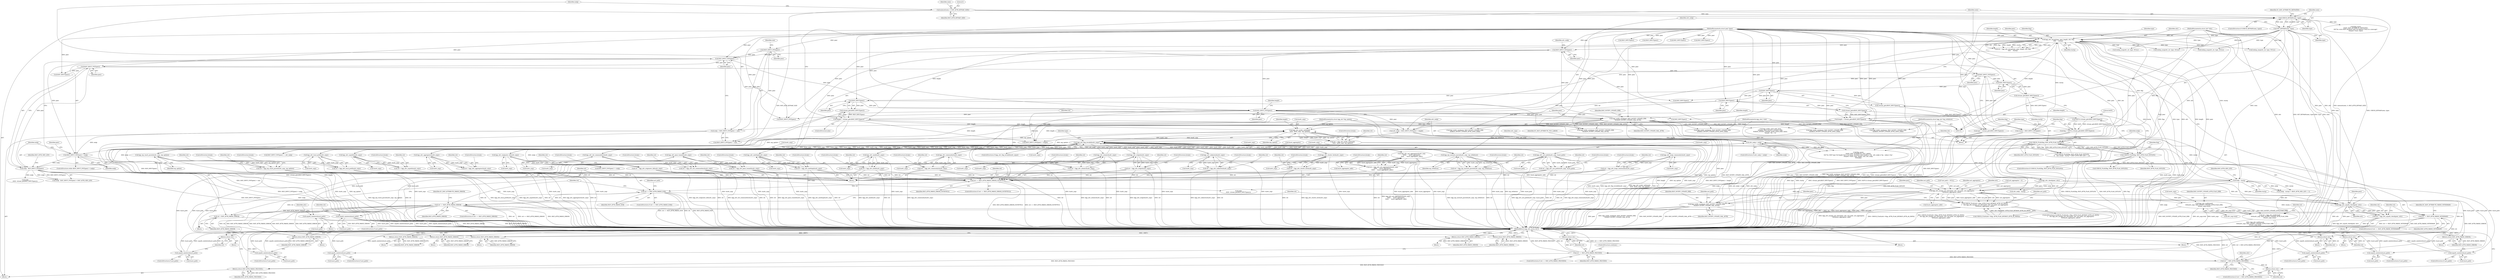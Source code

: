 digraph "0_frr_943d595a018e69b550db08cccba1d0778a86705a@pointer" {
"1000546" [label="(Call,bgp_attr_prefix_sid(length,\n\t\t\t\t\t\t  &attr_args, mp_update))"];
"1000258" [label="(Call,length = stream_getw(BGP_INPUT(peer)))"];
"1000260" [label="(Call,stream_getw(BGP_INPUT(peer)))"];
"1000261" [label="(Call,BGP_INPUT(peer))"];
"1000220" [label="(Call,BGP_INPUT(peer))"];
"1000215" [label="(Call,BGP_INPUT(peer))"];
"1000208" [label="(Call,BGP_INPUT_PNT(peer))"];
"1000183" [label="(Call,BGP_INPUT_PNT(peer))"];
"1000175" [label="(Call,BGP_INPUT_PNT(peer))"];
"1000293" [label="(Call,BGP_INPUT_PNT(peer))"];
"1000267" [label="(Call,BGP_INPUT(peer))"];
"1000134" [label="(MethodParameterIn,struct peer *peer)"];
"1000636" [label="(Call,BGP_INPUT_PNT(peer))"];
"1000571" [label="(Call,bgp_notify_send(peer, BGP_NOTIFY_UPDATE_ERR,\n\t\t\t\t\tBGP_NOTIFY_UPDATE_MAL_ATTR))"];
"1000535" [label="(Call,bgp_attr_encap(type, peer, length, attr, flag,\n\t\t\t\t\t     startp))"];
"1000287" [label="(Call,SET_BITMAP(seen, type))"];
"1000270" [label="(Call,CHECK_BITMAP(seen, type))"];
"1000163" [label="(Call,memset(seen, 0, BGP_ATTR_BITMAP_SIZE))"];
"1000217" [label="(Call,type = stream_getc(BGP_INPUT(peer)))"];
"1000219" [label="(Call,stream_getc(BGP_INPUT(peer)))"];
"1000264" [label="(Call,length = stream_getc(BGP_INPUT(peer)))"];
"1000266" [label="(Call,stream_getc(BGP_INPUT(peer)))"];
"1000135" [label="(MethodParameterIn,struct attr *attr)"];
"1000255" [label="(Call,CHECK_FLAG(flag, BGP_ATTR_FLAG_EXTLEN))"];
"1000224" [label="(Call,CHECK_FLAG(flag, BGP_ATTR_FLAG_EXTLEN))"];
"1000210" [label="(Call,flag = 0xF0 & stream_getc(BGP_INPUT(peer)))"];
"1000212" [label="(Call,0xF0 & stream_getc(BGP_INPUT(peer)))"];
"1000214" [label="(Call,stream_getc(BGP_INPUT(peer)))"];
"1000206" [label="(Call,startp = BGP_INPUT_PNT(peer))"];
"1000228" [label="(Call,endp - startp)"];
"1000181" [label="(Call,endp - BGP_INPUT_PNT(peer))"];
"1000174" [label="(Call,BGP_INPUT_PNT(peer) < endp)"];
"1000167" [label="(Call,endp = BGP_INPUT_PNT(peer) + size)"];
"1000170" [label="(Call,BGP_INPUT_PNT(peer))"];
"1000136" [label="(MethodParameterIn,bgp_size_t size)"];
"1000297" [label="(Call,attr_endp > endp)"];
"1000290" [label="(Call,attr_endp = BGP_INPUT_PNT(peer) + length)"];
"1000388" [label="(Call,bgp_attr_flag_invalid(&attr_args))"];
"1000546" [label="(Call,bgp_attr_prefix_sid(length,\n\t\t\t\t\t\t  &attr_args, mp_update))"];
"1000511" [label="(Call,bgp_mp_reach_parse(&attr_args, mp_update))"];
"1000137" [label="(MethodParameterIn,struct bgp_nlri *mp_update)"];
"1000497" [label="(Call,bgp_attr_originator_id(&attr_args))"];
"1000527" [label="(Call,bgp_attr_ext_communities(&attr_args))"];
"1000437" [label="(Call,bgp_attr_nexthop(&attr_args))"];
"1000555" [label="(Call,bgp_attr_pmsi_tunnel(&attr_args))"];
"1000490" [label="(Call,bgp_attr_large_community(&attr_args))"];
"1000444" [label="(Call,bgp_attr_med(&attr_args))"];
"1000428" [label="(Call,bgp_attr_as4_path(&attr_args, &as4_path))"];
"1000458" [label="(Call,bgp_attr_atomic(&attr_args))"];
"1000562" [label="(Call,bgp_attr_unknown(&attr_args))"];
"1000519" [label="(Call,bgp_mp_unreach_parse(&attr_args, mp_withdraw))"];
"1000138" [label="(MethodParameterIn,struct bgp_nlri *mp_withdraw)"];
"1000451" [label="(Call,bgp_attr_local_pref(&attr_args))"];
"1000421" [label="(Call,bgp_attr_aspath(&attr_args))"];
"1000414" [label="(Call,bgp_attr_origin(&attr_args))"];
"1000504" [label="(Call,bgp_attr_cluster_list(&attr_args))"];
"1000472" [label="(Call,bgp_attr_as4_aggregator(&attr_args,\n\t\t\t\t\t\t      &as4_aggregator,\n\t\t\t\t\t\t      &as4_aggregator_addr))"];
"1000483" [label="(Call,bgp_attr_community(&attr_args))"];
"1000465" [label="(Call,bgp_attr_aggregator(&attr_args))"];
"1000394" [label="(Call,bgp_attr_malformed(\n\t\t\t\t&attr_args, BGP_NOTIFY_UPDATE_ATTR_FLAG_ERR,\n\t\t\t\tattr_args.total))"];
"1000392" [label="(Call,ret = bgp_attr_malformed(\n\t\t\t\t&attr_args, BGP_NOTIFY_UPDATE_ATTR_FLAG_ERR,\n\t\t\t\tattr_args.total))"];
"1000402" [label="(Call,ret == BGP_ATTR_PARSE_PROCEED)"];
"1000406" [label="(Return,return ret;)"];
"1000751" [label="(Call,ret != BGP_ATTR_PARSE_PROCEED)"];
"1000754" [label="(Return,return ret;)"];
"1000794" [label="(Return,return BGP_ATTR_PARSE_PROCEED;)"];
"1000412" [label="(Call,ret = bgp_attr_origin(&attr_args))"];
"1000567" [label="(Call,ret == BGP_ATTR_PARSE_ERROR_NOTIFYPLS)"];
"1000579" [label="(Call,ret == BGP_ATTR_PARSE_EOR)"];
"1000588" [label="(Return,return ret;)"];
"1000591" [label="(Call,ret == BGP_ATTR_PARSE_ERROR)"];
"1000204" [label="(Return,return BGP_ATTR_PARSE_ERROR;)"];
"1000252" [label="(Return,return BGP_ATTR_PARSE_ERROR;)"];
"1000285" [label="(Return,return BGP_ATTR_PARSE_ERROR;)"];
"1000384" [label="(Return,return BGP_ATTR_PARSE_ERROR;)"];
"1000575" [label="(Call,ret = BGP_ATTR_PARSE_ERROR)"];
"1000610" [label="(Return,return ret;)"];
"1000613" [label="(Call,ret == BGP_ATTR_PARSE_WITHDRAW)"];
"1000632" [label="(Return,return ret;)"];
"1000659" [label="(Return,return BGP_ATTR_PARSE_ERROR;)"];
"1000686" [label="(Return,return BGP_ATTR_PARSE_ERROR;)"];
"1000729" [label="(Return,return BGP_ATTR_PARSE_ERROR;)"];
"1000419" [label="(Call,ret = bgp_attr_aspath(&attr_args))"];
"1000426" [label="(Call,ret = bgp_attr_as4_path(&attr_args, &as4_path))"];
"1000585" [label="(Call,aspath_unintern(&as4_path))"];
"1000607" [label="(Call,aspath_unintern(&as4_path))"];
"1000629" [label="(Call,aspath_unintern(&as4_path))"];
"1000656" [label="(Call,aspath_unintern(&as4_path))"];
"1000683" [label="(Call,aspath_unintern(&as4_path))"];
"1000699" [label="(Call,aspath_unintern(&as4_path))"];
"1000726" [label="(Call,aspath_unintern(&as4_path))"];
"1000734" [label="(Call,aspath_unintern(&as4_path))"];
"1000435" [label="(Call,ret = bgp_attr_nexthop(&attr_args))"];
"1000442" [label="(Call,ret = bgp_attr_med(&attr_args))"];
"1000449" [label="(Call,ret = bgp_attr_local_pref(&attr_args))"];
"1000456" [label="(Call,ret = bgp_attr_atomic(&attr_args))"];
"1000463" [label="(Call,ret = bgp_attr_aggregator(&attr_args))"];
"1000470" [label="(Call,ret = bgp_attr_as4_aggregator(&attr_args,\n\t\t\t\t\t\t      &as4_aggregator,\n\t\t\t\t\t\t      &as4_aggregator_addr))"];
"1000712" [label="(Call,bgp_attr_munge_as4_attrs(peer, attr, as4_path, as4_aggregator,\n\t\t\t\t\t&as4_aggregator_addr))"];
"1000705" [label="(Call,CHECK_FLAG(attr->flag, ATTR_FLAG_BIT(BGP_ATTR_AS_PATH))\n\t    && bgp_attr_munge_as4_attrs(peer, attr, as4_path, as4_aggregator,\n\t\t\t\t\t&as4_aggregator_addr))"];
"1000720" [label="(Call,bgp_notify_send(peer, BGP_NOTIFY_UPDATE_ERR,\n\t\t\t\tBGP_NOTIFY_UPDATE_MAL_ATTR))"];
"1000747" [label="(Call,bgp_attr_aspath_check(peer, attr))"];
"1000745" [label="(Call,ret = bgp_attr_aspath_check(peer, attr))"];
"1000481" [label="(Call,ret = bgp_attr_community(&attr_args))"];
"1000488" [label="(Call,ret = bgp_attr_large_community(&attr_args))"];
"1000495" [label="(Call,ret = bgp_attr_originator_id(&attr_args))"];
"1000502" [label="(Call,ret = bgp_attr_cluster_list(&attr_args))"];
"1000509" [label="(Call,ret = bgp_mp_reach_parse(&attr_args, mp_update))"];
"1000544" [label="(Call,ret = bgp_attr_prefix_sid(length,\n\t\t\t\t\t\t  &attr_args, mp_update))"];
"1000517" [label="(Call,ret = bgp_mp_unreach_parse(&attr_args, mp_withdraw))"];
"1000525" [label="(Call,ret = bgp_attr_ext_communities(&attr_args))"];
"1000553" [label="(Call,ret = bgp_attr_pmsi_tunnel(&attr_args))"];
"1000560" [label="(Call,ret = bgp_attr_unknown(&attr_args))"];
"1000457" [label="(Identifier,ret)"];
"1000195" [label="(Call,endp\n\t\t\t\t\t\t- stream_pnt(BGP_INPUT(peer)))"];
"1000673" [label="(Call,lookup_msg(attr_str, type, NULL))"];
"1000217" [label="(Call,type = stream_getc(BGP_INPUT(peer)))"];
"1000429" [label="(Call,&attr_args)"];
"1000556" [label="(Call,&attr_args)"];
"1000794" [label="(Return,return BGP_ATTR_PARSE_PROCEED;)"];
"1000465" [label="(Call,bgp_attr_aggregator(&attr_args))"];
"1000294" [label="(Identifier,peer)"];
"1000714" [label="(Identifier,attr)"];
"1000395" [label="(Call,&attr_args)"];
"1000562" [label="(Call,bgp_attr_unknown(&attr_args))"];
"1000630" [label="(Call,&as4_path)"];
"1000497" [label="(Call,bgp_attr_originator_id(&attr_args))"];
"1000219" [label="(Call,stream_getc(BGP_INPUT(peer)))"];
"1000374" [label="(Call,bgp_notify_send_with_data(\n\t\t\t\tpeer, BGP_NOTIFY_UPDATE_ERR,\n\t\t\t\tBGP_NOTIFY_UPDATE_ATTR_LENG_ERR, ndata,\n\t\t\t\tndl + lfl + 1))"];
"1000204" [label="(Return,return BGP_ATTR_PARSE_ERROR;)"];
"1000290" [label="(Call,attr_endp = BGP_INPUT_PNT(peer) + length)"];
"1000525" [label="(Call,ret = bgp_attr_ext_communities(&attr_args))"];
"1000392" [label="(Call,ret = bgp_attr_malformed(\n\t\t\t\t&attr_args, BGP_NOTIFY_UPDATE_ATTR_FLAG_ERR,\n\t\t\t\tattr_args.total))"];
"1000291" [label="(Identifier,attr_endp)"];
"1000384" [label="(Return,return BGP_ATTR_PARSE_ERROR;)"];
"1000613" [label="(Call,ret == BGP_ATTR_PARSE_WITHDRAW)"];
"1000547" [label="(Identifier,length)"];
"1000458" [label="(Call,bgp_attr_atomic(&attr_args))"];
"1000464" [label="(Identifier,ret)"];
"1000447" [label="(ControlStructure,break;)"];
"1000579" [label="(Call,ret == BGP_ATTR_PARSE_EOR)"];
"1000581" [label="(Identifier,BGP_ATTR_PARSE_EOR)"];
"1000254" [label="(ControlStructure,if (CHECK_FLAG(flag, BGP_ATTR_FLAG_EXTLEN)))"];
"1000589" [label="(Identifier,ret)"];
"1000523" [label="(ControlStructure,break;)"];
"1000296" [label="(ControlStructure,if (attr_endp > endp))"];
"1000526" [label="(Identifier,ret)"];
"1000211" [label="(Identifier,flag)"];
"1000493" [label="(ControlStructure,break;)"];
"1000353" [label="(Call,attr_endp - startp)"];
"1000704" [label="(ControlStructure,if (CHECK_FLAG(attr->flag, ATTR_FLAG_BIT(BGP_ATTR_AS_PATH))\n\t    && bgp_attr_munge_as4_attrs(peer, attr, as4_path, as4_aggregator,\n\t\t\t\t\t&as4_aggregator_addr)))"];
"1000699" [label="(Call,aspath_unintern(&as4_path))"];
"1000560" [label="(Call,ret = bgp_attr_unknown(&attr_args))"];
"1000566" [label="(ControlStructure,if (ret == BGP_ATTR_PARSE_ERROR_NOTIFYPLS))"];
"1000629" [label="(Call,aspath_unintern(&as4_path))"];
"1000729" [label="(Return,return BGP_ATTR_PARSE_ERROR;)"];
"1000659" [label="(Return,return BGP_ATTR_PARSE_ERROR;)"];
"1000706" [label="(Call,CHECK_FLAG(attr->flag, ATTR_FLAG_BIT(BGP_ATTR_AS_PATH)))"];
"1000502" [label="(Call,ret = bgp_attr_cluster_list(&attr_args))"];
"1000168" [label="(Identifier,endp)"];
"1000268" [label="(Identifier,peer)"];
"1000414" [label="(Call,bgp_attr_origin(&attr_args))"];
"1000234" [label="(Block,)"];
"1000577" [label="(Identifier,BGP_ATTR_PARSE_ERROR)"];
"1000515" [label="(ControlStructure,break;)"];
"1000503" [label="(Identifier,ret)"];
"1000159" [label="(Call,as4_aggregator = 0)"];
"1000252" [label="(Return,return BGP_ATTR_PARSE_ERROR;)"];
"1000546" [label="(Call,bgp_attr_prefix_sid(length,\n\t\t\t\t\t\t  &attr_args, mp_update))"];
"1000712" [label="(Call,bgp_attr_munge_as4_attrs(peer, attr, as4_path, as4_aggregator,\n\t\t\t\t\t&as4_aggregator_addr))"];
"1000470" [label="(Call,ret = bgp_attr_as4_aggregator(&attr_args,\n\t\t\t\t\t\t      &as4_aggregator,\n\t\t\t\t\t\t      &as4_aggregator_addr))"];
"1000436" [label="(Identifier,ret)"];
"1000530" [label="(ControlStructure,break;)"];
"1000412" [label="(Call,ret = bgp_attr_origin(&attr_args))"];
"1000445" [label="(Call,&attr_args)"];
"1000490" [label="(Call,bgp_attr_large_community(&attr_args))"];
"1000713" [label="(Identifier,peer)"];
"1000260" [label="(Call,stream_getw(BGP_INPUT(peer)))"];
"1000228" [label="(Call,endp - startp)"];
"1000528" [label="(Call,&attr_args)"];
"1000216" [label="(Identifier,peer)"];
"1000394" [label="(Call,bgp_attr_malformed(\n\t\t\t\t&attr_args, BGP_NOTIFY_UPDATE_ATTR_FLAG_ERR,\n\t\t\t\tattr_args.total))"];
"1000686" [label="(Return,return BGP_ATTR_PARSE_ERROR;)"];
"1000409" [label="(Identifier,type)"];
"1000483" [label="(Call,bgp_attr_community(&attr_args))"];
"1000538" [label="(Identifier,length)"];
"1000270" [label="(Call,CHECK_BITMAP(seen, type))"];
"1000537" [label="(Identifier,peer)"];
"1000514" [label="(Identifier,mp_update)"];
"1000213" [label="(Literal,0xF0)"];
"1000594" [label="(Block,)"];
"1000608" [label="(Call,&as4_path)"];
"1000725" [label="(Identifier,as4_path)"];
"1000212" [label="(Call,0xF0 & stream_getc(BGP_INPUT(peer)))"];
"1000292" [label="(Call,BGP_INPUT_PNT(peer) + length)"];
"1000795" [label="(Identifier,BGP_ATTR_PARSE_PROCEED)"];
"1000184" [label="(Identifier,peer)"];
"1000223" [label="(Call,CHECK_FLAG(flag, BGP_ATTR_FLAG_EXTLEN)\n\t\t    && ((endp - startp) < (BGP_ATTR_MIN_LEN + 1)))"];
"1000511" [label="(Call,bgp_mp_reach_parse(&attr_args, mp_update))"];
"1000726" [label="(Call,aspath_unintern(&as4_path))"];
"1000611" [label="(Identifier,ret)"];
"1000796" [label="(MethodReturn,bgp_attr_parse_ret_t)"];
"1000452" [label="(Call,&attr_args)"];
"1000205" [label="(Identifier,BGP_ATTR_PARSE_ERROR)"];
"1000637" [label="(Identifier,peer)"];
"1000287" [label="(Call,SET_BITMAP(seen, type))"];
"1000592" [label="(Identifier,ret)"];
"1000730" [label="(Identifier,BGP_ATTR_PARSE_ERROR)"];
"1000744" [label="(Block,)"];
"1000185" [label="(Identifier,BGP_ATTR_MIN_LEN)"];
"1000605" [label="(ControlStructure,if (as4_path))"];
"1000218" [label="(Identifier,type)"];
"1000687" [label="(Identifier,BGP_ATTR_PARSE_ERROR)"];
"1000535" [label="(Call,bgp_attr_encap(type, peer, length, attr, flag,\n\t\t\t\t\t     startp))"];
"1000568" [label="(Identifier,ret)"];
"1000295" [label="(Identifier,length)"];
"1000498" [label="(Call,&attr_args)"];
"1000420" [label="(Identifier,ret)"];
"1000482" [label="(Identifier,ret)"];
"1000481" [label="(Call,ret = bgp_attr_community(&attr_args))"];
"1000167" [label="(Call,endp = BGP_INPUT_PNT(peer) + size)"];
"1000172" [label="(Identifier,size)"];
"1000300" [label="(Block,)"];
"1000751" [label="(Call,ret != BGP_ATTR_PARSE_PROCEED)"];
"1000735" [label="(Call,&as4_path)"];
"1000512" [label="(Call,&attr_args)"];
"1000182" [label="(Identifier,endp)"];
"1000732" [label="(Identifier,as4_path)"];
"1000618" [label="(Identifier,EC_BGP_ATTRIBUTE_PARSE_WITHDRAW)"];
"1000633" [label="(Identifier,ret)"];
"1000747" [label="(Call,bgp_attr_aspath_check(peer, attr))"];
"1000657" [label="(Call,&as4_path)"];
"1000527" [label="(Call,bgp_attr_ext_communities(&attr_args))"];
"1000717" [label="(Call,&as4_aggregator_addr)"];
"1000491" [label="(Call,&attr_args)"];
"1000551" [label="(ControlStructure,break;)"];
"1000612" [label="(ControlStructure,if (ret == BGP_ATTR_PARSE_WITHDRAW))"];
"1000225" [label="(Identifier,flag)"];
"1000433" [label="(ControlStructure,break;)"];
"1000510" [label="(Identifier,ret)"];
"1000578" [label="(ControlStructure,if (ret == BGP_ATTR_PARSE_EOR))"];
"1000288" [label="(Identifier,seen)"];
"1000700" [label="(Call,&as4_path)"];
"1000745" [label="(Call,ret = bgp_attr_aspath_check(peer, attr))"];
"1000616" [label="(Block,)"];
"1000486" [label="(ControlStructure,break;)"];
"1000301" [label="(Call,flog_warn(\n\t\t\t\tEC_BGP_ATTRIBUTE_TOO_LARGE,\n\t\t\t\t\"%s: BGP type %d length %d is too large, attribute total length is %d.  attr_endp is %p.  endp is %p\",\n\t\t\t\tpeer->host, type, length, size, attr_endp,\n\t\t\t\tendp))"];
"1000298" [label="(Identifier,attr_endp)"];
"1000748" [label="(Identifier,peer)"];
"1000206" [label="(Call,startp = BGP_INPUT_PNT(peer))"];
"1000541" [label="(Identifier,startp)"];
"1000544" [label="(Call,ret = bgp_attr_prefix_sid(length,\n\t\t\t\t\t\t  &attr_args, mp_update))"];
"1000257" [label="(Identifier,BGP_ATTR_FLAG_EXTLEN)"];
"1000265" [label="(Identifier,length)"];
"1000181" [label="(Call,endp - BGP_INPUT_PNT(peer))"];
"1000740" [label="(Identifier,attr)"];
"1000243" [label="(Call,endp\n\t\t\t\t\t\t- stream_pnt(BGP_INPUT(peer)))"];
"1000424" [label="(ControlStructure,break;)"];
"1000137" [label="(MethodParameterIn,struct bgp_nlri *mp_update)"];
"1000752" [label="(Identifier,ret)"];
"1000507" [label="(ControlStructure,break;)"];
"1000586" [label="(Call,&as4_path)"];
"1000715" [label="(Identifier,as4_path)"];
"1000703" [label="(Identifier,ret)"];
"1000210" [label="(Call,flag = 0xF0 & stream_getc(BGP_INPUT(peer)))"];
"1000391" [label="(Block,)"];
"1000519" [label="(Call,bgp_mp_unreach_parse(&attr_args, mp_withdraw))"];
"1000421" [label="(Call,bgp_attr_aspath(&attr_args))"];
"1000403" [label="(Identifier,ret)"];
"1000261" [label="(Call,BGP_INPUT(peer))"];
"1000650" [label="(Call,bgp_notify_send(peer, BGP_NOTIFY_UPDATE_ERR,\n\t\t\t\t\tBGP_NOTIFY_UPDATE_ATTR_LENG_ERR))"];
"1000208" [label="(Call,BGP_INPUT_PNT(peer))"];
"1000749" [label="(Identifier,attr)"];
"1000163" [label="(Call,memset(seen, 0, BGP_ATTR_BITMAP_SIZE))"];
"1000588" [label="(Return,return ret;)"];
"1000720" [label="(Call,bgp_notify_send(peer, BGP_NOTIFY_UPDATE_ERR,\n\t\t\t\tBGP_NOTIFY_UPDATE_MAL_ATTR))"];
"1000545" [label="(Identifier,ret)"];
"1000405" [label="(ControlStructure,continue;)"];
"1000684" [label="(Call,&as4_path)"];
"1000473" [label="(Call,&attr_args)"];
"1000442" [label="(Call,ret = bgp_attr_med(&attr_args))"];
"1000289" [label="(Identifier,type)"];
"1000540" [label="(Identifier,flag)"];
"1000505" [label="(Call,&attr_args)"];
"1000500" [label="(ControlStructure,break;)"];
"1000136" [label="(MethodParameterIn,bgp_size_t size)"];
"1000134" [label="(MethodParameterIn,struct peer *peer)"];
"1000573" [label="(Identifier,BGP_NOTIFY_UPDATE_ERR)"];
"1000440" [label="(ControlStructure,break;)"];
"1000664" [label="(Identifier,peer)"];
"1000155" [label="(Call,*as4_path = NULL)"];
"1000293" [label="(Call,BGP_INPUT_PNT(peer))"];
"1000656" [label="(Call,aspath_unintern(&as4_path))"];
"1000422" [label="(Call,&attr_args)"];
"1000461" [label="(ControlStructure,break;)"];
"1000413" [label="(Identifier,ret)"];
"1000509" [label="(Call,ret = bgp_mp_reach_parse(&attr_args, mp_update))"];
"1000584" [label="(Identifier,as4_path)"];
"1000259" [label="(Identifier,length)"];
"1000569" [label="(Identifier,BGP_ATTR_PARSE_ERROR_NOTIFYPLS)"];
"1000663" [label="(Call,BGP_INPUT_PNT(peer))"];
"1000536" [label="(Identifier,type)"];
"1000186" [label="(Block,)"];
"1000646" [label="(Call,lookup_msg(attr_str, type, NULL))"];
"1000404" [label="(Identifier,BGP_ATTR_PARSE_PROCEED)"];
"1000410" [label="(Block,)"];
"1000281" [label="(Call,bgp_notify_send(peer, BGP_NOTIFY_UPDATE_ERR,\n\t\t\t\t\tBGP_NOTIFY_UPDATE_MAL_ATTR))"];
"1000555" [label="(Call,bgp_attr_pmsi_tunnel(&attr_args))"];
"1000572" [label="(Identifier,peer)"];
"1000614" [label="(Identifier,ret)"];
"1000207" [label="(Identifier,startp)"];
"1000273" [label="(Block,)"];
"1000407" [label="(Identifier,ret)"];
"1000632" [label="(Return,return ret;)"];
"1000660" [label="(Identifier,BGP_ATTR_PARSE_ERROR)"];
"1000548" [label="(Call,&attr_args)"];
"1000176" [label="(Identifier,peer)"];
"1000466" [label="(Call,&attr_args)"];
"1000681" [label="(ControlStructure,if (as4_path))"];
"1000561" [label="(Identifier,ret)"];
"1000139" [label="(Block,)"];
"1000171" [label="(Identifier,peer)"];
"1000200" [label="(Call,bgp_notify_send(peer, BGP_NOTIFY_UPDATE_ERR,\n\t\t\t\t\tBGP_NOTIFY_UPDATE_ATTR_LENG_ERR))"];
"1000697" [label="(ControlStructure,if (as4_path))"];
"1000635" [label="(Call,BGP_INPUT_PNT(peer) != attr_endp)"];
"1000232" [label="(Identifier,BGP_ATTR_MIN_LEN)"];
"1000221" [label="(Identifier,peer)"];
"1000755" [label="(Identifier,ret)"];
"1000255" [label="(Call,CHECK_FLAG(flag, BGP_ATTR_FLAG_EXTLEN))"];
"1000456" [label="(Call,ret = bgp_attr_atomic(&attr_args))"];
"1000567" [label="(Call,ret == BGP_ATTR_PARSE_ERROR_NOTIFYPLS)"];
"1000431" [label="(Call,&as4_path)"];
"1000585" [label="(Call,aspath_unintern(&as4_path))"];
"1000662" [label="(Call,BGP_INPUT_PNT(peer) != endp)"];
"1000753" [label="(Identifier,BGP_ATTR_PARSE_PROCEED)"];
"1000553" [label="(Call,ret = bgp_attr_pmsi_tunnel(&attr_args))"];
"1000274" [label="(Call,flog_warn(\n\t\t\t\tEC_BGP_ATTRIBUTE_REPEATED,\n\t\t\t\t\"%s: error BGP attribute type %d appears twice in a message\",\n\t\t\t\tpeer->host, type))"];
"1000443" [label="(Identifier,ret)"];
"1000721" [label="(Identifier,peer)"];
"1000533" [label="(Call,ret = bgp_attr_encap(type, peer, length, attr, flag,\n\t\t\t\t\t     startp))"];
"1000402" [label="(Call,ret == BGP_ATTR_PARSE_PROCEED)"];
"1000322" [label="(Call,CHECK_FLAG(flag, BGP_ATTR_FLAG_EXTLEN))"];
"1000170" [label="(Call,BGP_INPUT_PNT(peer))"];
"1000727" [label="(Call,&as4_path)"];
"1000750" [label="(ControlStructure,if (ret != BGP_ATTR_PARSE_PROCEED))"];
"1000209" [label="(Identifier,peer)"];
"1000262" [label="(Identifier,peer)"];
"1000719" [label="(Block,)"];
"1000716" [label="(Identifier,as4_aggregator)"];
"1000215" [label="(Call,BGP_INPUT(peer))"];
"1000198" [label="(Call,BGP_INPUT(peer))"];
"1000495" [label="(Call,ret = bgp_attr_originator_id(&attr_args))"];
"1000639" [label="(Block,)"];
"1000230" [label="(Identifier,startp)"];
"1000347" [label="(Call,BGP_INPUT(peer))"];
"1000623" [label="(Call,lookup_msg(attr_str, type, NULL))"];
"1000468" [label="(ControlStructure,break;)"];
"1000297" [label="(Call,attr_endp > endp)"];
"1000683" [label="(Call,aspath_unintern(&as4_path))"];
"1000135" [label="(MethodParameterIn,struct attr *attr)"];
"1000220" [label="(Call,BGP_INPUT(peer))"];
"1000269" [label="(ControlStructure,if (CHECK_BITMAP(seen, type)))"];
"1000438" [label="(Call,&attr_args)"];
"1000175" [label="(Call,BGP_INPUT_PNT(peer))"];
"1000275" [label="(Identifier,EC_BGP_ATTRIBUTE_REPEATED)"];
"1000489" [label="(Identifier,ret)"];
"1000504" [label="(Call,bgp_attr_cluster_list(&attr_args))"];
"1000271" [label="(Identifier,seen)"];
"1000224" [label="(Call,CHECK_FLAG(flag, BGP_ATTR_FLAG_EXTLEN))"];
"1000398" [label="(Call,attr_args.total)"];
"1000166" [label="(Identifier,BGP_ATTR_BITMAP_SIZE)"];
"1000419" [label="(Call,ret = bgp_attr_aspath(&attr_args))"];
"1000627" [label="(ControlStructure,if (as4_path))"];
"1000654" [label="(ControlStructure,if (as4_path))"];
"1000178" [label="(Block,)"];
"1000607" [label="(Call,aspath_unintern(&as4_path))"];
"1000734" [label="(Call,aspath_unintern(&as4_path))"];
"1000591" [label="(Call,ret == BGP_ATTR_PARSE_ERROR)"];
"1000596" [label="(Identifier,EC_BGP_ATTRIBUTE_PARSE_ERROR)"];
"1000724" [label="(ControlStructure,if (as4_path))"];
"1000576" [label="(Identifier,ret)"];
"1000484" [label="(Call,&attr_args)"];
"1000722" [label="(Identifier,BGP_NOTIFY_UPDATE_ERR)"];
"1000570" [label="(Block,)"];
"1000227" [label="(Call,(endp - startp) < (BGP_ATTR_MIN_LEN + 1))"];
"1000615" [label="(Identifier,BGP_ATTR_PARSE_WITHDRAW)"];
"1000387" [label="(ControlStructure,if (bgp_attr_flag_invalid(&attr_args)))"];
"1000169" [label="(Call,BGP_INPUT_PNT(peer) + size)"];
"1000328" [label="(Call,BGP_INPUT(peer))"];
"1000593" [label="(Identifier,BGP_ATTR_PARSE_ERROR)"];
"1000397" [label="(Identifier,BGP_NOTIFY_UPDATE_ATTR_FLAG_ERR)"];
"1000463" [label="(Call,ret = bgp_attr_aggregator(&attr_args))"];
"1000177" [label="(Identifier,endp)"];
"1000705" [label="(Call,CHECK_FLAG(attr->flag, ATTR_FLAG_BIT(BGP_ATTR_AS_PATH))\n\t    && bgp_attr_munge_as4_attrs(peer, attr, as4_path, as4_aggregator,\n\t\t\t\t\t&as4_aggregator_addr))"];
"1000272" [label="(Identifier,type)"];
"1000248" [label="(Call,bgp_notify_send(peer, BGP_NOTIFY_UPDATE_ERR,\n\t\t\t\t\tBGP_NOTIFY_UPDATE_ATTR_LENG_ERR))"];
"1000385" [label="(Identifier,BGP_ATTR_PARSE_ERROR)"];
"1000488" [label="(Call,ret = bgp_attr_large_community(&attr_args))"];
"1000539" [label="(Identifier,attr)"];
"1000723" [label="(Identifier,BGP_NOTIFY_UPDATE_MAL_ATTR)"];
"1000571" [label="(Call,bgp_notify_send(peer, BGP_NOTIFY_UPDATE_ERR,\n\t\t\t\t\tBGP_NOTIFY_UPDATE_MAL_ATTR))"];
"1000371" [label="(Call,BGP_INPUT(peer))"];
"1000733" [label="(Block,)"];
"1000550" [label="(Identifier,mp_update)"];
"1000558" [label="(ControlStructure,break;)"];
"1000758" [label="(Identifier,attr)"];
"1000451" [label="(Call,bgp_attr_local_pref(&attr_args))"];
"1000401" [label="(ControlStructure,if (ret == BGP_ATTR_PARSE_PROCEED))"];
"1000565" [label="(ControlStructure,break;)"];
"1000253" [label="(Identifier,BGP_ATTR_PARSE_ERROR)"];
"1000390" [label="(Identifier,attr_args)"];
"1000496" [label="(Identifier,ret)"];
"1000477" [label="(Call,&as4_aggregator_addr)"];
"1000437" [label="(Call,bgp_attr_nexthop(&attr_args))"];
"1000517" [label="(Call,ret = bgp_mp_unreach_parse(&attr_args, mp_withdraw))"];
"1000444" [label="(Call,bgp_attr_med(&attr_args))"];
"1000299" [label="(Identifier,endp)"];
"1000754" [label="(Return,return ret;)"];
"1000590" [label="(ControlStructure,if (ret == BGP_ATTR_PARSE_ERROR))"];
"1000267" [label="(Call,BGP_INPUT(peer))"];
"1000285" [label="(Return,return BGP_ATTR_PARSE_ERROR;)"];
"1000164" [label="(Identifier,seen)"];
"1000165" [label="(Literal,0)"];
"1000393" [label="(Identifier,ret)"];
"1000692" [label="(Call,bgp_attr_check(peer, attr))"];
"1000554" [label="(Identifier,ret)"];
"1000601" [label="(Call,lookup_msg(attr_str, type, NULL))"];
"1000417" [label="(ControlStructure,break;)"];
"1000415" [label="(Call,&attr_args)"];
"1000677" [label="(Call,bgp_notify_send(peer, BGP_NOTIFY_UPDATE_ERR,\n\t\t\t\tBGP_NOTIFY_UPDATE_ATTR_LENG_ERR))"];
"1000339" [label="(Call,BGP_INPUT(peer))"];
"1000479" [label="(ControlStructure,break;)"];
"1000362" [label="(Call,BGP_INPUT(peer))"];
"1000666" [label="(Block,)"];
"1000610" [label="(Return,return ret;)"];
"1000520" [label="(Call,&attr_args)"];
"1000226" [label="(Identifier,BGP_ATTR_FLAG_EXTLEN)"];
"1000746" [label="(Identifier,ret)"];
"1000518" [label="(Identifier,ret)"];
"1000389" [label="(Call,&attr_args)"];
"1000583" [label="(ControlStructure,if (as4_path))"];
"1000471" [label="(Identifier,ret)"];
"1000427" [label="(Identifier,ret)"];
"1000575" [label="(Call,ret = BGP_ATTR_PARSE_ERROR)"];
"1000454" [label="(ControlStructure,break;)"];
"1000636" [label="(Call,BGP_INPUT_PNT(peer))"];
"1000563" [label="(Call,&attr_args)"];
"1000180" [label="(Call,endp - BGP_INPUT_PNT(peer) < BGP_ATTR_MIN_LEN)"];
"1000449" [label="(Call,ret = bgp_attr_local_pref(&attr_args))"];
"1000173" [label="(ControlStructure,while (BGP_INPUT_PNT(peer) < endp))"];
"1000286" [label="(Identifier,BGP_ATTR_PARSE_ERROR)"];
"1000580" [label="(Identifier,ret)"];
"1000214" [label="(Call,stream_getc(BGP_INPUT(peer)))"];
"1000574" [label="(Identifier,BGP_NOTIFY_UPDATE_MAL_ATTR)"];
"1000459" [label="(Call,&attr_args)"];
"1000246" [label="(Call,BGP_INPUT(peer))"];
"1000138" [label="(MethodParameterIn,struct bgp_nlri *mp_withdraw)"];
"1000450" [label="(Identifier,ret)"];
"1000638" [label="(Identifier,attr_endp)"];
"1000256" [label="(Identifier,flag)"];
"1000229" [label="(Identifier,endp)"];
"1000426" [label="(Call,ret = bgp_attr_as4_path(&attr_args, &as4_path))"];
"1000302" [label="(Identifier,EC_BGP_ATTRIBUTE_TOO_LARGE)"];
"1000475" [label="(Call,&as4_aggregator)"];
"1000174" [label="(Call,BGP_INPUT_PNT(peer) < endp)"];
"1000472" [label="(Call,bgp_attr_as4_aggregator(&attr_args,\n\t\t\t\t\t\t      &as4_aggregator,\n\t\t\t\t\t\t      &as4_aggregator_addr))"];
"1000522" [label="(Identifier,mp_withdraw)"];
"1000406" [label="(Return,return ret;)"];
"1000435" [label="(Call,ret = bgp_attr_nexthop(&attr_args))"];
"1000388" [label="(Call,bgp_attr_flag_invalid(&attr_args))"];
"1000264" [label="(Call,length = stream_getc(BGP_INPUT(peer)))"];
"1000428" [label="(Call,bgp_attr_as4_path(&attr_args, &as4_path))"];
"1000258" [label="(Call,length = stream_getw(BGP_INPUT(peer)))"];
"1000266" [label="(Call,stream_getc(BGP_INPUT(peer)))"];
"1000263" [label="(ControlStructure,else)"];
"1000183" [label="(Call,BGP_INPUT_PNT(peer))"];
"1000582" [label="(Block,)"];
"1000546" -> "1000544"  [label="AST: "];
"1000546" -> "1000550"  [label="CFG: "];
"1000547" -> "1000546"  [label="AST: "];
"1000548" -> "1000546"  [label="AST: "];
"1000550" -> "1000546"  [label="AST: "];
"1000544" -> "1000546"  [label="CFG: "];
"1000546" -> "1000796"  [label="DDG: mp_update"];
"1000546" -> "1000796"  [label="DDG: &attr_args"];
"1000546" -> "1000796"  [label="DDG: length"];
"1000546" -> "1000388"  [label="DDG: &attr_args"];
"1000546" -> "1000511"  [label="DDG: mp_update"];
"1000546" -> "1000544"  [label="DDG: length"];
"1000546" -> "1000544"  [label="DDG: &attr_args"];
"1000546" -> "1000544"  [label="DDG: mp_update"];
"1000258" -> "1000546"  [label="DDG: length"];
"1000264" -> "1000546"  [label="DDG: length"];
"1000388" -> "1000546"  [label="DDG: &attr_args"];
"1000511" -> "1000546"  [label="DDG: mp_update"];
"1000137" -> "1000546"  [label="DDG: mp_update"];
"1000258" -> "1000254"  [label="AST: "];
"1000258" -> "1000260"  [label="CFG: "];
"1000259" -> "1000258"  [label="AST: "];
"1000260" -> "1000258"  [label="AST: "];
"1000271" -> "1000258"  [label="CFG: "];
"1000258" -> "1000796"  [label="DDG: length"];
"1000258" -> "1000796"  [label="DDG: stream_getw(BGP_INPUT(peer))"];
"1000260" -> "1000258"  [label="DDG: BGP_INPUT(peer)"];
"1000258" -> "1000290"  [label="DDG: length"];
"1000258" -> "1000292"  [label="DDG: length"];
"1000258" -> "1000301"  [label="DDG: length"];
"1000258" -> "1000535"  [label="DDG: length"];
"1000260" -> "1000261"  [label="CFG: "];
"1000261" -> "1000260"  [label="AST: "];
"1000260" -> "1000796"  [label="DDG: BGP_INPUT(peer)"];
"1000261" -> "1000260"  [label="DDG: peer"];
"1000261" -> "1000262"  [label="CFG: "];
"1000262" -> "1000261"  [label="AST: "];
"1000220" -> "1000261"  [label="DDG: peer"];
"1000134" -> "1000261"  [label="DDG: peer"];
"1000261" -> "1000281"  [label="DDG: peer"];
"1000261" -> "1000293"  [label="DDG: peer"];
"1000220" -> "1000219"  [label="AST: "];
"1000220" -> "1000221"  [label="CFG: "];
"1000221" -> "1000220"  [label="AST: "];
"1000219" -> "1000220"  [label="CFG: "];
"1000220" -> "1000219"  [label="DDG: peer"];
"1000215" -> "1000220"  [label="DDG: peer"];
"1000134" -> "1000220"  [label="DDG: peer"];
"1000220" -> "1000246"  [label="DDG: peer"];
"1000220" -> "1000267"  [label="DDG: peer"];
"1000215" -> "1000214"  [label="AST: "];
"1000215" -> "1000216"  [label="CFG: "];
"1000216" -> "1000215"  [label="AST: "];
"1000214" -> "1000215"  [label="CFG: "];
"1000215" -> "1000214"  [label="DDG: peer"];
"1000208" -> "1000215"  [label="DDG: peer"];
"1000134" -> "1000215"  [label="DDG: peer"];
"1000208" -> "1000206"  [label="AST: "];
"1000208" -> "1000209"  [label="CFG: "];
"1000209" -> "1000208"  [label="AST: "];
"1000206" -> "1000208"  [label="CFG: "];
"1000208" -> "1000206"  [label="DDG: peer"];
"1000183" -> "1000208"  [label="DDG: peer"];
"1000134" -> "1000208"  [label="DDG: peer"];
"1000183" -> "1000181"  [label="AST: "];
"1000183" -> "1000184"  [label="CFG: "];
"1000184" -> "1000183"  [label="AST: "];
"1000181" -> "1000183"  [label="CFG: "];
"1000183" -> "1000181"  [label="DDG: peer"];
"1000175" -> "1000183"  [label="DDG: peer"];
"1000134" -> "1000183"  [label="DDG: peer"];
"1000183" -> "1000198"  [label="DDG: peer"];
"1000175" -> "1000174"  [label="AST: "];
"1000175" -> "1000176"  [label="CFG: "];
"1000176" -> "1000175"  [label="AST: "];
"1000177" -> "1000175"  [label="CFG: "];
"1000175" -> "1000174"  [label="DDG: peer"];
"1000293" -> "1000175"  [label="DDG: peer"];
"1000636" -> "1000175"  [label="DDG: peer"];
"1000170" -> "1000175"  [label="DDG: peer"];
"1000134" -> "1000175"  [label="DDG: peer"];
"1000175" -> "1000663"  [label="DDG: peer"];
"1000293" -> "1000292"  [label="AST: "];
"1000293" -> "1000294"  [label="CFG: "];
"1000294" -> "1000293"  [label="AST: "];
"1000295" -> "1000293"  [label="CFG: "];
"1000293" -> "1000796"  [label="DDG: peer"];
"1000293" -> "1000290"  [label="DDG: peer"];
"1000293" -> "1000292"  [label="DDG: peer"];
"1000267" -> "1000293"  [label="DDG: peer"];
"1000134" -> "1000293"  [label="DDG: peer"];
"1000293" -> "1000328"  [label="DDG: peer"];
"1000293" -> "1000535"  [label="DDG: peer"];
"1000293" -> "1000571"  [label="DDG: peer"];
"1000293" -> "1000636"  [label="DDG: peer"];
"1000293" -> "1000663"  [label="DDG: peer"];
"1000267" -> "1000266"  [label="AST: "];
"1000267" -> "1000268"  [label="CFG: "];
"1000268" -> "1000267"  [label="AST: "];
"1000266" -> "1000267"  [label="CFG: "];
"1000267" -> "1000266"  [label="DDG: peer"];
"1000134" -> "1000267"  [label="DDG: peer"];
"1000267" -> "1000281"  [label="DDG: peer"];
"1000134" -> "1000133"  [label="AST: "];
"1000134" -> "1000796"  [label="DDG: peer"];
"1000134" -> "1000170"  [label="DDG: peer"];
"1000134" -> "1000198"  [label="DDG: peer"];
"1000134" -> "1000200"  [label="DDG: peer"];
"1000134" -> "1000246"  [label="DDG: peer"];
"1000134" -> "1000248"  [label="DDG: peer"];
"1000134" -> "1000281"  [label="DDG: peer"];
"1000134" -> "1000328"  [label="DDG: peer"];
"1000134" -> "1000339"  [label="DDG: peer"];
"1000134" -> "1000347"  [label="DDG: peer"];
"1000134" -> "1000362"  [label="DDG: peer"];
"1000134" -> "1000371"  [label="DDG: peer"];
"1000134" -> "1000374"  [label="DDG: peer"];
"1000134" -> "1000535"  [label="DDG: peer"];
"1000134" -> "1000571"  [label="DDG: peer"];
"1000134" -> "1000636"  [label="DDG: peer"];
"1000134" -> "1000650"  [label="DDG: peer"];
"1000134" -> "1000663"  [label="DDG: peer"];
"1000134" -> "1000677"  [label="DDG: peer"];
"1000134" -> "1000692"  [label="DDG: peer"];
"1000134" -> "1000712"  [label="DDG: peer"];
"1000134" -> "1000720"  [label="DDG: peer"];
"1000134" -> "1000747"  [label="DDG: peer"];
"1000636" -> "1000635"  [label="AST: "];
"1000636" -> "1000637"  [label="CFG: "];
"1000637" -> "1000636"  [label="AST: "];
"1000638" -> "1000636"  [label="CFG: "];
"1000636" -> "1000635"  [label="DDG: peer"];
"1000571" -> "1000636"  [label="DDG: peer"];
"1000535" -> "1000636"  [label="DDG: peer"];
"1000636" -> "1000650"  [label="DDG: peer"];
"1000571" -> "1000570"  [label="AST: "];
"1000571" -> "1000574"  [label="CFG: "];
"1000572" -> "1000571"  [label="AST: "];
"1000573" -> "1000571"  [label="AST: "];
"1000574" -> "1000571"  [label="AST: "];
"1000576" -> "1000571"  [label="CFG: "];
"1000571" -> "1000796"  [label="DDG: bgp_notify_send(peer, BGP_NOTIFY_UPDATE_ERR,\n\t\t\t\t\tBGP_NOTIFY_UPDATE_MAL_ATTR)"];
"1000571" -> "1000796"  [label="DDG: BGP_NOTIFY_UPDATE_MAL_ATTR"];
"1000571" -> "1000796"  [label="DDG: peer"];
"1000571" -> "1000796"  [label="DDG: BGP_NOTIFY_UPDATE_ERR"];
"1000571" -> "1000200"  [label="DDG: BGP_NOTIFY_UPDATE_ERR"];
"1000571" -> "1000248"  [label="DDG: BGP_NOTIFY_UPDATE_ERR"];
"1000571" -> "1000281"  [label="DDG: BGP_NOTIFY_UPDATE_ERR"];
"1000571" -> "1000281"  [label="DDG: BGP_NOTIFY_UPDATE_MAL_ATTR"];
"1000571" -> "1000374"  [label="DDG: BGP_NOTIFY_UPDATE_ERR"];
"1000535" -> "1000571"  [label="DDG: peer"];
"1000571" -> "1000650"  [label="DDG: BGP_NOTIFY_UPDATE_ERR"];
"1000571" -> "1000677"  [label="DDG: BGP_NOTIFY_UPDATE_ERR"];
"1000571" -> "1000720"  [label="DDG: BGP_NOTIFY_UPDATE_ERR"];
"1000571" -> "1000720"  [label="DDG: BGP_NOTIFY_UPDATE_MAL_ATTR"];
"1000535" -> "1000533"  [label="AST: "];
"1000535" -> "1000541"  [label="CFG: "];
"1000536" -> "1000535"  [label="AST: "];
"1000537" -> "1000535"  [label="AST: "];
"1000538" -> "1000535"  [label="AST: "];
"1000539" -> "1000535"  [label="AST: "];
"1000540" -> "1000535"  [label="AST: "];
"1000541" -> "1000535"  [label="AST: "];
"1000533" -> "1000535"  [label="CFG: "];
"1000535" -> "1000796"  [label="DDG: flag"];
"1000535" -> "1000796"  [label="DDG: type"];
"1000535" -> "1000796"  [label="DDG: attr"];
"1000535" -> "1000796"  [label="DDG: length"];
"1000535" -> "1000796"  [label="DDG: peer"];
"1000535" -> "1000796"  [label="DDG: startp"];
"1000535" -> "1000533"  [label="DDG: type"];
"1000535" -> "1000533"  [label="DDG: peer"];
"1000535" -> "1000533"  [label="DDG: attr"];
"1000535" -> "1000533"  [label="DDG: flag"];
"1000535" -> "1000533"  [label="DDG: length"];
"1000535" -> "1000533"  [label="DDG: startp"];
"1000287" -> "1000535"  [label="DDG: type"];
"1000264" -> "1000535"  [label="DDG: length"];
"1000135" -> "1000535"  [label="DDG: attr"];
"1000255" -> "1000535"  [label="DDG: flag"];
"1000206" -> "1000535"  [label="DDG: startp"];
"1000228" -> "1000535"  [label="DDG: startp"];
"1000535" -> "1000601"  [label="DDG: type"];
"1000535" -> "1000623"  [label="DDG: type"];
"1000535" -> "1000646"  [label="DDG: type"];
"1000535" -> "1000663"  [label="DDG: peer"];
"1000535" -> "1000673"  [label="DDG: type"];
"1000535" -> "1000692"  [label="DDG: attr"];
"1000287" -> "1000178"  [label="AST: "];
"1000287" -> "1000289"  [label="CFG: "];
"1000288" -> "1000287"  [label="AST: "];
"1000289" -> "1000287"  [label="AST: "];
"1000291" -> "1000287"  [label="CFG: "];
"1000287" -> "1000796"  [label="DDG: SET_BITMAP(seen, type)"];
"1000287" -> "1000796"  [label="DDG: type"];
"1000287" -> "1000796"  [label="DDG: seen"];
"1000287" -> "1000270"  [label="DDG: seen"];
"1000270" -> "1000287"  [label="DDG: seen"];
"1000270" -> "1000287"  [label="DDG: type"];
"1000287" -> "1000301"  [label="DDG: type"];
"1000287" -> "1000601"  [label="DDG: type"];
"1000287" -> "1000623"  [label="DDG: type"];
"1000287" -> "1000646"  [label="DDG: type"];
"1000287" -> "1000673"  [label="DDG: type"];
"1000270" -> "1000269"  [label="AST: "];
"1000270" -> "1000272"  [label="CFG: "];
"1000271" -> "1000270"  [label="AST: "];
"1000272" -> "1000270"  [label="AST: "];
"1000275" -> "1000270"  [label="CFG: "];
"1000288" -> "1000270"  [label="CFG: "];
"1000270" -> "1000796"  [label="DDG: CHECK_BITMAP(seen, type)"];
"1000270" -> "1000796"  [label="DDG: seen"];
"1000163" -> "1000270"  [label="DDG: seen"];
"1000217" -> "1000270"  [label="DDG: type"];
"1000270" -> "1000274"  [label="DDG: type"];
"1000163" -> "1000139"  [label="AST: "];
"1000163" -> "1000166"  [label="CFG: "];
"1000164" -> "1000163"  [label="AST: "];
"1000165" -> "1000163"  [label="AST: "];
"1000166" -> "1000163"  [label="AST: "];
"1000168" -> "1000163"  [label="CFG: "];
"1000163" -> "1000796"  [label="DDG: seen"];
"1000163" -> "1000796"  [label="DDG: BGP_ATTR_BITMAP_SIZE"];
"1000163" -> "1000796"  [label="DDG: memset(seen, 0, BGP_ATTR_BITMAP_SIZE)"];
"1000217" -> "1000178"  [label="AST: "];
"1000217" -> "1000219"  [label="CFG: "];
"1000218" -> "1000217"  [label="AST: "];
"1000219" -> "1000217"  [label="AST: "];
"1000225" -> "1000217"  [label="CFG: "];
"1000217" -> "1000796"  [label="DDG: stream_getc(BGP_INPUT(peer))"];
"1000217" -> "1000796"  [label="DDG: type"];
"1000219" -> "1000217"  [label="DDG: BGP_INPUT(peer)"];
"1000264" -> "1000263"  [label="AST: "];
"1000264" -> "1000266"  [label="CFG: "];
"1000265" -> "1000264"  [label="AST: "];
"1000266" -> "1000264"  [label="AST: "];
"1000271" -> "1000264"  [label="CFG: "];
"1000264" -> "1000796"  [label="DDG: length"];
"1000264" -> "1000796"  [label="DDG: stream_getc(BGP_INPUT(peer))"];
"1000266" -> "1000264"  [label="DDG: BGP_INPUT(peer)"];
"1000264" -> "1000290"  [label="DDG: length"];
"1000264" -> "1000292"  [label="DDG: length"];
"1000264" -> "1000301"  [label="DDG: length"];
"1000266" -> "1000796"  [label="DDG: BGP_INPUT(peer)"];
"1000135" -> "1000133"  [label="AST: "];
"1000135" -> "1000796"  [label="DDG: attr"];
"1000135" -> "1000692"  [label="DDG: attr"];
"1000135" -> "1000712"  [label="DDG: attr"];
"1000135" -> "1000747"  [label="DDG: attr"];
"1000255" -> "1000254"  [label="AST: "];
"1000255" -> "1000257"  [label="CFG: "];
"1000256" -> "1000255"  [label="AST: "];
"1000257" -> "1000255"  [label="AST: "];
"1000259" -> "1000255"  [label="CFG: "];
"1000265" -> "1000255"  [label="CFG: "];
"1000255" -> "1000796"  [label="DDG: CHECK_FLAG(flag, BGP_ATTR_FLAG_EXTLEN)"];
"1000255" -> "1000796"  [label="DDG: BGP_ATTR_FLAG_EXTLEN"];
"1000255" -> "1000796"  [label="DDG: flag"];
"1000255" -> "1000224"  [label="DDG: BGP_ATTR_FLAG_EXTLEN"];
"1000224" -> "1000255"  [label="DDG: flag"];
"1000224" -> "1000255"  [label="DDG: BGP_ATTR_FLAG_EXTLEN"];
"1000255" -> "1000322"  [label="DDG: flag"];
"1000255" -> "1000322"  [label="DDG: BGP_ATTR_FLAG_EXTLEN"];
"1000224" -> "1000223"  [label="AST: "];
"1000224" -> "1000226"  [label="CFG: "];
"1000225" -> "1000224"  [label="AST: "];
"1000226" -> "1000224"  [label="AST: "];
"1000229" -> "1000224"  [label="CFG: "];
"1000223" -> "1000224"  [label="CFG: "];
"1000224" -> "1000796"  [label="DDG: flag"];
"1000224" -> "1000796"  [label="DDG: BGP_ATTR_FLAG_EXTLEN"];
"1000224" -> "1000223"  [label="DDG: flag"];
"1000224" -> "1000223"  [label="DDG: BGP_ATTR_FLAG_EXTLEN"];
"1000210" -> "1000224"  [label="DDG: flag"];
"1000210" -> "1000178"  [label="AST: "];
"1000210" -> "1000212"  [label="CFG: "];
"1000211" -> "1000210"  [label="AST: "];
"1000212" -> "1000210"  [label="AST: "];
"1000218" -> "1000210"  [label="CFG: "];
"1000210" -> "1000796"  [label="DDG: 0xF0 & stream_getc(BGP_INPUT(peer))"];
"1000212" -> "1000210"  [label="DDG: 0xF0"];
"1000212" -> "1000210"  [label="DDG: stream_getc(BGP_INPUT(peer))"];
"1000212" -> "1000214"  [label="CFG: "];
"1000213" -> "1000212"  [label="AST: "];
"1000214" -> "1000212"  [label="AST: "];
"1000214" -> "1000212"  [label="DDG: BGP_INPUT(peer)"];
"1000206" -> "1000178"  [label="AST: "];
"1000207" -> "1000206"  [label="AST: "];
"1000211" -> "1000206"  [label="CFG: "];
"1000206" -> "1000796"  [label="DDG: BGP_INPUT_PNT(peer)"];
"1000206" -> "1000796"  [label="DDG: startp"];
"1000206" -> "1000228"  [label="DDG: startp"];
"1000206" -> "1000353"  [label="DDG: startp"];
"1000228" -> "1000227"  [label="AST: "];
"1000228" -> "1000230"  [label="CFG: "];
"1000229" -> "1000228"  [label="AST: "];
"1000230" -> "1000228"  [label="AST: "];
"1000232" -> "1000228"  [label="CFG: "];
"1000228" -> "1000796"  [label="DDG: endp"];
"1000228" -> "1000796"  [label="DDG: startp"];
"1000228" -> "1000227"  [label="DDG: endp"];
"1000228" -> "1000227"  [label="DDG: startp"];
"1000181" -> "1000228"  [label="DDG: endp"];
"1000228" -> "1000243"  [label="DDG: endp"];
"1000228" -> "1000297"  [label="DDG: endp"];
"1000228" -> "1000353"  [label="DDG: startp"];
"1000181" -> "1000180"  [label="AST: "];
"1000182" -> "1000181"  [label="AST: "];
"1000185" -> "1000181"  [label="CFG: "];
"1000181" -> "1000796"  [label="DDG: endp"];
"1000181" -> "1000796"  [label="DDG: BGP_INPUT_PNT(peer)"];
"1000181" -> "1000180"  [label="DDG: endp"];
"1000181" -> "1000180"  [label="DDG: BGP_INPUT_PNT(peer)"];
"1000174" -> "1000181"  [label="DDG: endp"];
"1000181" -> "1000195"  [label="DDG: endp"];
"1000181" -> "1000243"  [label="DDG: endp"];
"1000181" -> "1000297"  [label="DDG: endp"];
"1000174" -> "1000173"  [label="AST: "];
"1000174" -> "1000177"  [label="CFG: "];
"1000177" -> "1000174"  [label="AST: "];
"1000182" -> "1000174"  [label="CFG: "];
"1000664" -> "1000174"  [label="CFG: "];
"1000174" -> "1000796"  [label="DDG: BGP_INPUT_PNT(peer) < endp"];
"1000167" -> "1000174"  [label="DDG: endp"];
"1000297" -> "1000174"  [label="DDG: endp"];
"1000174" -> "1000662"  [label="DDG: endp"];
"1000167" -> "1000139"  [label="AST: "];
"1000167" -> "1000169"  [label="CFG: "];
"1000168" -> "1000167"  [label="AST: "];
"1000169" -> "1000167"  [label="AST: "];
"1000176" -> "1000167"  [label="CFG: "];
"1000167" -> "1000796"  [label="DDG: BGP_INPUT_PNT(peer) + size"];
"1000170" -> "1000167"  [label="DDG: peer"];
"1000136" -> "1000167"  [label="DDG: size"];
"1000170" -> "1000169"  [label="AST: "];
"1000170" -> "1000171"  [label="CFG: "];
"1000171" -> "1000170"  [label="AST: "];
"1000172" -> "1000170"  [label="CFG: "];
"1000170" -> "1000169"  [label="DDG: peer"];
"1000136" -> "1000133"  [label="AST: "];
"1000136" -> "1000796"  [label="DDG: size"];
"1000136" -> "1000169"  [label="DDG: size"];
"1000136" -> "1000301"  [label="DDG: size"];
"1000297" -> "1000296"  [label="AST: "];
"1000297" -> "1000299"  [label="CFG: "];
"1000298" -> "1000297"  [label="AST: "];
"1000299" -> "1000297"  [label="AST: "];
"1000302" -> "1000297"  [label="CFG: "];
"1000390" -> "1000297"  [label="CFG: "];
"1000297" -> "1000796"  [label="DDG: attr_endp"];
"1000297" -> "1000796"  [label="DDG: endp"];
"1000297" -> "1000796"  [label="DDG: attr_endp > endp"];
"1000290" -> "1000297"  [label="DDG: attr_endp"];
"1000297" -> "1000301"  [label="DDG: attr_endp"];
"1000297" -> "1000301"  [label="DDG: endp"];
"1000297" -> "1000635"  [label="DDG: attr_endp"];
"1000297" -> "1000662"  [label="DDG: endp"];
"1000290" -> "1000178"  [label="AST: "];
"1000290" -> "1000292"  [label="CFG: "];
"1000291" -> "1000290"  [label="AST: "];
"1000292" -> "1000290"  [label="AST: "];
"1000298" -> "1000290"  [label="CFG: "];
"1000290" -> "1000796"  [label="DDG: BGP_INPUT_PNT(peer) + length"];
"1000388" -> "1000387"  [label="AST: "];
"1000388" -> "1000389"  [label="CFG: "];
"1000389" -> "1000388"  [label="AST: "];
"1000393" -> "1000388"  [label="CFG: "];
"1000409" -> "1000388"  [label="CFG: "];
"1000388" -> "1000796"  [label="DDG: &attr_args"];
"1000388" -> "1000796"  [label="DDG: bgp_attr_flag_invalid(&attr_args)"];
"1000497" -> "1000388"  [label="DDG: &attr_args"];
"1000527" -> "1000388"  [label="DDG: &attr_args"];
"1000437" -> "1000388"  [label="DDG: &attr_args"];
"1000555" -> "1000388"  [label="DDG: &attr_args"];
"1000490" -> "1000388"  [label="DDG: &attr_args"];
"1000444" -> "1000388"  [label="DDG: &attr_args"];
"1000511" -> "1000388"  [label="DDG: &attr_args"];
"1000428" -> "1000388"  [label="DDG: &attr_args"];
"1000458" -> "1000388"  [label="DDG: &attr_args"];
"1000562" -> "1000388"  [label="DDG: &attr_args"];
"1000519" -> "1000388"  [label="DDG: &attr_args"];
"1000451" -> "1000388"  [label="DDG: &attr_args"];
"1000421" -> "1000388"  [label="DDG: &attr_args"];
"1000414" -> "1000388"  [label="DDG: &attr_args"];
"1000504" -> "1000388"  [label="DDG: &attr_args"];
"1000472" -> "1000388"  [label="DDG: &attr_args"];
"1000483" -> "1000388"  [label="DDG: &attr_args"];
"1000465" -> "1000388"  [label="DDG: &attr_args"];
"1000394" -> "1000388"  [label="DDG: &attr_args"];
"1000388" -> "1000394"  [label="DDG: &attr_args"];
"1000388" -> "1000414"  [label="DDG: &attr_args"];
"1000388" -> "1000421"  [label="DDG: &attr_args"];
"1000388" -> "1000428"  [label="DDG: &attr_args"];
"1000388" -> "1000437"  [label="DDG: &attr_args"];
"1000388" -> "1000444"  [label="DDG: &attr_args"];
"1000388" -> "1000451"  [label="DDG: &attr_args"];
"1000388" -> "1000458"  [label="DDG: &attr_args"];
"1000388" -> "1000465"  [label="DDG: &attr_args"];
"1000388" -> "1000472"  [label="DDG: &attr_args"];
"1000388" -> "1000483"  [label="DDG: &attr_args"];
"1000388" -> "1000490"  [label="DDG: &attr_args"];
"1000388" -> "1000497"  [label="DDG: &attr_args"];
"1000388" -> "1000504"  [label="DDG: &attr_args"];
"1000388" -> "1000511"  [label="DDG: &attr_args"];
"1000388" -> "1000519"  [label="DDG: &attr_args"];
"1000388" -> "1000527"  [label="DDG: &attr_args"];
"1000388" -> "1000555"  [label="DDG: &attr_args"];
"1000388" -> "1000562"  [label="DDG: &attr_args"];
"1000511" -> "1000509"  [label="AST: "];
"1000511" -> "1000514"  [label="CFG: "];
"1000512" -> "1000511"  [label="AST: "];
"1000514" -> "1000511"  [label="AST: "];
"1000509" -> "1000511"  [label="CFG: "];
"1000511" -> "1000796"  [label="DDG: mp_update"];
"1000511" -> "1000796"  [label="DDG: &attr_args"];
"1000511" -> "1000509"  [label="DDG: &attr_args"];
"1000511" -> "1000509"  [label="DDG: mp_update"];
"1000137" -> "1000511"  [label="DDG: mp_update"];
"1000137" -> "1000133"  [label="AST: "];
"1000137" -> "1000796"  [label="DDG: mp_update"];
"1000497" -> "1000495"  [label="AST: "];
"1000497" -> "1000498"  [label="CFG: "];
"1000498" -> "1000497"  [label="AST: "];
"1000495" -> "1000497"  [label="CFG: "];
"1000497" -> "1000796"  [label="DDG: &attr_args"];
"1000497" -> "1000495"  [label="DDG: &attr_args"];
"1000527" -> "1000525"  [label="AST: "];
"1000527" -> "1000528"  [label="CFG: "];
"1000528" -> "1000527"  [label="AST: "];
"1000525" -> "1000527"  [label="CFG: "];
"1000527" -> "1000796"  [label="DDG: &attr_args"];
"1000527" -> "1000525"  [label="DDG: &attr_args"];
"1000437" -> "1000435"  [label="AST: "];
"1000437" -> "1000438"  [label="CFG: "];
"1000438" -> "1000437"  [label="AST: "];
"1000435" -> "1000437"  [label="CFG: "];
"1000437" -> "1000796"  [label="DDG: &attr_args"];
"1000437" -> "1000435"  [label="DDG: &attr_args"];
"1000555" -> "1000553"  [label="AST: "];
"1000555" -> "1000556"  [label="CFG: "];
"1000556" -> "1000555"  [label="AST: "];
"1000553" -> "1000555"  [label="CFG: "];
"1000555" -> "1000796"  [label="DDG: &attr_args"];
"1000555" -> "1000553"  [label="DDG: &attr_args"];
"1000490" -> "1000488"  [label="AST: "];
"1000490" -> "1000491"  [label="CFG: "];
"1000491" -> "1000490"  [label="AST: "];
"1000488" -> "1000490"  [label="CFG: "];
"1000490" -> "1000796"  [label="DDG: &attr_args"];
"1000490" -> "1000488"  [label="DDG: &attr_args"];
"1000444" -> "1000442"  [label="AST: "];
"1000444" -> "1000445"  [label="CFG: "];
"1000445" -> "1000444"  [label="AST: "];
"1000442" -> "1000444"  [label="CFG: "];
"1000444" -> "1000796"  [label="DDG: &attr_args"];
"1000444" -> "1000442"  [label="DDG: &attr_args"];
"1000428" -> "1000426"  [label="AST: "];
"1000428" -> "1000431"  [label="CFG: "];
"1000429" -> "1000428"  [label="AST: "];
"1000431" -> "1000428"  [label="AST: "];
"1000426" -> "1000428"  [label="CFG: "];
"1000428" -> "1000796"  [label="DDG: &as4_path"];
"1000428" -> "1000796"  [label="DDG: &attr_args"];
"1000428" -> "1000426"  [label="DDG: &attr_args"];
"1000428" -> "1000426"  [label="DDG: &as4_path"];
"1000428" -> "1000585"  [label="DDG: &as4_path"];
"1000428" -> "1000607"  [label="DDG: &as4_path"];
"1000428" -> "1000629"  [label="DDG: &as4_path"];
"1000428" -> "1000656"  [label="DDG: &as4_path"];
"1000428" -> "1000683"  [label="DDG: &as4_path"];
"1000428" -> "1000699"  [label="DDG: &as4_path"];
"1000428" -> "1000726"  [label="DDG: &as4_path"];
"1000428" -> "1000734"  [label="DDG: &as4_path"];
"1000458" -> "1000456"  [label="AST: "];
"1000458" -> "1000459"  [label="CFG: "];
"1000459" -> "1000458"  [label="AST: "];
"1000456" -> "1000458"  [label="CFG: "];
"1000458" -> "1000796"  [label="DDG: &attr_args"];
"1000458" -> "1000456"  [label="DDG: &attr_args"];
"1000562" -> "1000560"  [label="AST: "];
"1000562" -> "1000563"  [label="CFG: "];
"1000563" -> "1000562"  [label="AST: "];
"1000560" -> "1000562"  [label="CFG: "];
"1000562" -> "1000796"  [label="DDG: &attr_args"];
"1000562" -> "1000560"  [label="DDG: &attr_args"];
"1000519" -> "1000517"  [label="AST: "];
"1000519" -> "1000522"  [label="CFG: "];
"1000520" -> "1000519"  [label="AST: "];
"1000522" -> "1000519"  [label="AST: "];
"1000517" -> "1000519"  [label="CFG: "];
"1000519" -> "1000796"  [label="DDG: &attr_args"];
"1000519" -> "1000796"  [label="DDG: mp_withdraw"];
"1000519" -> "1000517"  [label="DDG: &attr_args"];
"1000519" -> "1000517"  [label="DDG: mp_withdraw"];
"1000138" -> "1000519"  [label="DDG: mp_withdraw"];
"1000138" -> "1000133"  [label="AST: "];
"1000138" -> "1000796"  [label="DDG: mp_withdraw"];
"1000451" -> "1000449"  [label="AST: "];
"1000451" -> "1000452"  [label="CFG: "];
"1000452" -> "1000451"  [label="AST: "];
"1000449" -> "1000451"  [label="CFG: "];
"1000451" -> "1000796"  [label="DDG: &attr_args"];
"1000451" -> "1000449"  [label="DDG: &attr_args"];
"1000421" -> "1000419"  [label="AST: "];
"1000421" -> "1000422"  [label="CFG: "];
"1000422" -> "1000421"  [label="AST: "];
"1000419" -> "1000421"  [label="CFG: "];
"1000421" -> "1000796"  [label="DDG: &attr_args"];
"1000421" -> "1000419"  [label="DDG: &attr_args"];
"1000414" -> "1000412"  [label="AST: "];
"1000414" -> "1000415"  [label="CFG: "];
"1000415" -> "1000414"  [label="AST: "];
"1000412" -> "1000414"  [label="CFG: "];
"1000414" -> "1000796"  [label="DDG: &attr_args"];
"1000414" -> "1000412"  [label="DDG: &attr_args"];
"1000504" -> "1000502"  [label="AST: "];
"1000504" -> "1000505"  [label="CFG: "];
"1000505" -> "1000504"  [label="AST: "];
"1000502" -> "1000504"  [label="CFG: "];
"1000504" -> "1000796"  [label="DDG: &attr_args"];
"1000504" -> "1000502"  [label="DDG: &attr_args"];
"1000472" -> "1000470"  [label="AST: "];
"1000472" -> "1000477"  [label="CFG: "];
"1000473" -> "1000472"  [label="AST: "];
"1000475" -> "1000472"  [label="AST: "];
"1000477" -> "1000472"  [label="AST: "];
"1000470" -> "1000472"  [label="CFG: "];
"1000472" -> "1000796"  [label="DDG: &as4_aggregator_addr"];
"1000472" -> "1000796"  [label="DDG: &as4_aggregator"];
"1000472" -> "1000796"  [label="DDG: &attr_args"];
"1000472" -> "1000470"  [label="DDG: &attr_args"];
"1000472" -> "1000470"  [label="DDG: &as4_aggregator"];
"1000472" -> "1000470"  [label="DDG: &as4_aggregator_addr"];
"1000472" -> "1000712"  [label="DDG: &as4_aggregator_addr"];
"1000483" -> "1000481"  [label="AST: "];
"1000483" -> "1000484"  [label="CFG: "];
"1000484" -> "1000483"  [label="AST: "];
"1000481" -> "1000483"  [label="CFG: "];
"1000483" -> "1000796"  [label="DDG: &attr_args"];
"1000483" -> "1000481"  [label="DDG: &attr_args"];
"1000465" -> "1000463"  [label="AST: "];
"1000465" -> "1000466"  [label="CFG: "];
"1000466" -> "1000465"  [label="AST: "];
"1000463" -> "1000465"  [label="CFG: "];
"1000465" -> "1000796"  [label="DDG: &attr_args"];
"1000465" -> "1000463"  [label="DDG: &attr_args"];
"1000394" -> "1000392"  [label="AST: "];
"1000394" -> "1000398"  [label="CFG: "];
"1000395" -> "1000394"  [label="AST: "];
"1000397" -> "1000394"  [label="AST: "];
"1000398" -> "1000394"  [label="AST: "];
"1000392" -> "1000394"  [label="CFG: "];
"1000394" -> "1000796"  [label="DDG: BGP_NOTIFY_UPDATE_ATTR_FLAG_ERR"];
"1000394" -> "1000796"  [label="DDG: attr_args.total"];
"1000394" -> "1000796"  [label="DDG: &attr_args"];
"1000394" -> "1000392"  [label="DDG: &attr_args"];
"1000394" -> "1000392"  [label="DDG: BGP_NOTIFY_UPDATE_ATTR_FLAG_ERR"];
"1000394" -> "1000392"  [label="DDG: attr_args.total"];
"1000392" -> "1000391"  [label="AST: "];
"1000393" -> "1000392"  [label="AST: "];
"1000403" -> "1000392"  [label="CFG: "];
"1000392" -> "1000796"  [label="DDG: bgp_attr_malformed(\n\t\t\t\t&attr_args, BGP_NOTIFY_UPDATE_ATTR_FLAG_ERR,\n\t\t\t\tattr_args.total)"];
"1000392" -> "1000402"  [label="DDG: ret"];
"1000402" -> "1000401"  [label="AST: "];
"1000402" -> "1000404"  [label="CFG: "];
"1000403" -> "1000402"  [label="AST: "];
"1000404" -> "1000402"  [label="AST: "];
"1000405" -> "1000402"  [label="CFG: "];
"1000407" -> "1000402"  [label="CFG: "];
"1000402" -> "1000796"  [label="DDG: BGP_ATTR_PARSE_PROCEED"];
"1000402" -> "1000796"  [label="DDG: ret == BGP_ATTR_PARSE_PROCEED"];
"1000402" -> "1000796"  [label="DDG: ret"];
"1000402" -> "1000406"  [label="DDG: ret"];
"1000402" -> "1000751"  [label="DDG: BGP_ATTR_PARSE_PROCEED"];
"1000402" -> "1000794"  [label="DDG: BGP_ATTR_PARSE_PROCEED"];
"1000406" -> "1000391"  [label="AST: "];
"1000406" -> "1000407"  [label="CFG: "];
"1000407" -> "1000406"  [label="AST: "];
"1000796" -> "1000406"  [label="CFG: "];
"1000406" -> "1000796"  [label="DDG: <RET>"];
"1000407" -> "1000406"  [label="DDG: ret"];
"1000751" -> "1000750"  [label="AST: "];
"1000751" -> "1000753"  [label="CFG: "];
"1000752" -> "1000751"  [label="AST: "];
"1000753" -> "1000751"  [label="AST: "];
"1000755" -> "1000751"  [label="CFG: "];
"1000758" -> "1000751"  [label="CFG: "];
"1000751" -> "1000796"  [label="DDG: ret != BGP_ATTR_PARSE_PROCEED"];
"1000751" -> "1000796"  [label="DDG: BGP_ATTR_PARSE_PROCEED"];
"1000751" -> "1000796"  [label="DDG: ret"];
"1000745" -> "1000751"  [label="DDG: ret"];
"1000751" -> "1000754"  [label="DDG: ret"];
"1000751" -> "1000794"  [label="DDG: BGP_ATTR_PARSE_PROCEED"];
"1000754" -> "1000750"  [label="AST: "];
"1000754" -> "1000755"  [label="CFG: "];
"1000755" -> "1000754"  [label="AST: "];
"1000796" -> "1000754"  [label="CFG: "];
"1000754" -> "1000796"  [label="DDG: <RET>"];
"1000755" -> "1000754"  [label="DDG: ret"];
"1000794" -> "1000139"  [label="AST: "];
"1000794" -> "1000795"  [label="CFG: "];
"1000795" -> "1000794"  [label="AST: "];
"1000796" -> "1000794"  [label="CFG: "];
"1000794" -> "1000796"  [label="DDG: <RET>"];
"1000795" -> "1000794"  [label="DDG: BGP_ATTR_PARSE_PROCEED"];
"1000412" -> "1000410"  [label="AST: "];
"1000413" -> "1000412"  [label="AST: "];
"1000417" -> "1000412"  [label="CFG: "];
"1000412" -> "1000796"  [label="DDG: bgp_attr_origin(&attr_args)"];
"1000412" -> "1000796"  [label="DDG: ret"];
"1000412" -> "1000567"  [label="DDG: ret"];
"1000567" -> "1000566"  [label="AST: "];
"1000567" -> "1000569"  [label="CFG: "];
"1000568" -> "1000567"  [label="AST: "];
"1000569" -> "1000567"  [label="AST: "];
"1000572" -> "1000567"  [label="CFG: "];
"1000580" -> "1000567"  [label="CFG: "];
"1000567" -> "1000796"  [label="DDG: BGP_ATTR_PARSE_ERROR_NOTIFYPLS"];
"1000567" -> "1000796"  [label="DDG: ret == BGP_ATTR_PARSE_ERROR_NOTIFYPLS"];
"1000435" -> "1000567"  [label="DDG: ret"];
"1000426" -> "1000567"  [label="DDG: ret"];
"1000495" -> "1000567"  [label="DDG: ret"];
"1000553" -> "1000567"  [label="DDG: ret"];
"1000502" -> "1000567"  [label="DDG: ret"];
"1000419" -> "1000567"  [label="DDG: ret"];
"1000525" -> "1000567"  [label="DDG: ret"];
"1000463" -> "1000567"  [label="DDG: ret"];
"1000533" -> "1000567"  [label="DDG: ret"];
"1000544" -> "1000567"  [label="DDG: ret"];
"1000560" -> "1000567"  [label="DDG: ret"];
"1000481" -> "1000567"  [label="DDG: ret"];
"1000442" -> "1000567"  [label="DDG: ret"];
"1000456" -> "1000567"  [label="DDG: ret"];
"1000488" -> "1000567"  [label="DDG: ret"];
"1000517" -> "1000567"  [label="DDG: ret"];
"1000449" -> "1000567"  [label="DDG: ret"];
"1000470" -> "1000567"  [label="DDG: ret"];
"1000509" -> "1000567"  [label="DDG: ret"];
"1000567" -> "1000579"  [label="DDG: ret"];
"1000579" -> "1000578"  [label="AST: "];
"1000579" -> "1000581"  [label="CFG: "];
"1000580" -> "1000579"  [label="AST: "];
"1000581" -> "1000579"  [label="AST: "];
"1000584" -> "1000579"  [label="CFG: "];
"1000592" -> "1000579"  [label="CFG: "];
"1000579" -> "1000796"  [label="DDG: ret == BGP_ATTR_PARSE_EOR"];
"1000579" -> "1000796"  [label="DDG: ret"];
"1000579" -> "1000796"  [label="DDG: BGP_ATTR_PARSE_EOR"];
"1000575" -> "1000579"  [label="DDG: ret"];
"1000579" -> "1000588"  [label="DDG: ret"];
"1000579" -> "1000591"  [label="DDG: ret"];
"1000588" -> "1000582"  [label="AST: "];
"1000588" -> "1000589"  [label="CFG: "];
"1000589" -> "1000588"  [label="AST: "];
"1000796" -> "1000588"  [label="CFG: "];
"1000588" -> "1000796"  [label="DDG: <RET>"];
"1000589" -> "1000588"  [label="DDG: ret"];
"1000591" -> "1000590"  [label="AST: "];
"1000591" -> "1000593"  [label="CFG: "];
"1000592" -> "1000591"  [label="AST: "];
"1000593" -> "1000591"  [label="AST: "];
"1000596" -> "1000591"  [label="CFG: "];
"1000614" -> "1000591"  [label="CFG: "];
"1000591" -> "1000796"  [label="DDG: ret"];
"1000591" -> "1000796"  [label="DDG: ret == BGP_ATTR_PARSE_ERROR"];
"1000591" -> "1000796"  [label="DDG: BGP_ATTR_PARSE_ERROR"];
"1000591" -> "1000204"  [label="DDG: BGP_ATTR_PARSE_ERROR"];
"1000591" -> "1000252"  [label="DDG: BGP_ATTR_PARSE_ERROR"];
"1000591" -> "1000285"  [label="DDG: BGP_ATTR_PARSE_ERROR"];
"1000591" -> "1000384"  [label="DDG: BGP_ATTR_PARSE_ERROR"];
"1000591" -> "1000575"  [label="DDG: BGP_ATTR_PARSE_ERROR"];
"1000591" -> "1000610"  [label="DDG: ret"];
"1000591" -> "1000613"  [label="DDG: ret"];
"1000591" -> "1000659"  [label="DDG: BGP_ATTR_PARSE_ERROR"];
"1000591" -> "1000686"  [label="DDG: BGP_ATTR_PARSE_ERROR"];
"1000591" -> "1000729"  [label="DDG: BGP_ATTR_PARSE_ERROR"];
"1000204" -> "1000186"  [label="AST: "];
"1000204" -> "1000205"  [label="CFG: "];
"1000205" -> "1000204"  [label="AST: "];
"1000796" -> "1000204"  [label="CFG: "];
"1000204" -> "1000796"  [label="DDG: <RET>"];
"1000205" -> "1000204"  [label="DDG: BGP_ATTR_PARSE_ERROR"];
"1000252" -> "1000234"  [label="AST: "];
"1000252" -> "1000253"  [label="CFG: "];
"1000253" -> "1000252"  [label="AST: "];
"1000796" -> "1000252"  [label="CFG: "];
"1000252" -> "1000796"  [label="DDG: <RET>"];
"1000253" -> "1000252"  [label="DDG: BGP_ATTR_PARSE_ERROR"];
"1000285" -> "1000273"  [label="AST: "];
"1000285" -> "1000286"  [label="CFG: "];
"1000286" -> "1000285"  [label="AST: "];
"1000796" -> "1000285"  [label="CFG: "];
"1000285" -> "1000796"  [label="DDG: <RET>"];
"1000286" -> "1000285"  [label="DDG: BGP_ATTR_PARSE_ERROR"];
"1000384" -> "1000300"  [label="AST: "];
"1000384" -> "1000385"  [label="CFG: "];
"1000385" -> "1000384"  [label="AST: "];
"1000796" -> "1000384"  [label="CFG: "];
"1000384" -> "1000796"  [label="DDG: <RET>"];
"1000385" -> "1000384"  [label="DDG: BGP_ATTR_PARSE_ERROR"];
"1000575" -> "1000570"  [label="AST: "];
"1000575" -> "1000577"  [label="CFG: "];
"1000576" -> "1000575"  [label="AST: "];
"1000577" -> "1000575"  [label="AST: "];
"1000580" -> "1000575"  [label="CFG: "];
"1000575" -> "1000796"  [label="DDG: BGP_ATTR_PARSE_ERROR"];
"1000610" -> "1000594"  [label="AST: "];
"1000610" -> "1000611"  [label="CFG: "];
"1000611" -> "1000610"  [label="AST: "];
"1000796" -> "1000610"  [label="CFG: "];
"1000610" -> "1000796"  [label="DDG: <RET>"];
"1000611" -> "1000610"  [label="DDG: ret"];
"1000613" -> "1000612"  [label="AST: "];
"1000613" -> "1000615"  [label="CFG: "];
"1000614" -> "1000613"  [label="AST: "];
"1000615" -> "1000613"  [label="AST: "];
"1000618" -> "1000613"  [label="CFG: "];
"1000637" -> "1000613"  [label="CFG: "];
"1000613" -> "1000796"  [label="DDG: ret"];
"1000613" -> "1000796"  [label="DDG: ret == BGP_ATTR_PARSE_WITHDRAW"];
"1000613" -> "1000796"  [label="DDG: BGP_ATTR_PARSE_WITHDRAW"];
"1000613" -> "1000632"  [label="DDG: ret"];
"1000632" -> "1000616"  [label="AST: "];
"1000632" -> "1000633"  [label="CFG: "];
"1000633" -> "1000632"  [label="AST: "];
"1000796" -> "1000632"  [label="CFG: "];
"1000632" -> "1000796"  [label="DDG: <RET>"];
"1000633" -> "1000632"  [label="DDG: ret"];
"1000659" -> "1000639"  [label="AST: "];
"1000659" -> "1000660"  [label="CFG: "];
"1000660" -> "1000659"  [label="AST: "];
"1000796" -> "1000659"  [label="CFG: "];
"1000659" -> "1000796"  [label="DDG: <RET>"];
"1000660" -> "1000659"  [label="DDG: BGP_ATTR_PARSE_ERROR"];
"1000686" -> "1000666"  [label="AST: "];
"1000686" -> "1000687"  [label="CFG: "];
"1000687" -> "1000686"  [label="AST: "];
"1000796" -> "1000686"  [label="CFG: "];
"1000686" -> "1000796"  [label="DDG: <RET>"];
"1000687" -> "1000686"  [label="DDG: BGP_ATTR_PARSE_ERROR"];
"1000729" -> "1000719"  [label="AST: "];
"1000729" -> "1000730"  [label="CFG: "];
"1000730" -> "1000729"  [label="AST: "];
"1000796" -> "1000729"  [label="CFG: "];
"1000729" -> "1000796"  [label="DDG: <RET>"];
"1000730" -> "1000729"  [label="DDG: BGP_ATTR_PARSE_ERROR"];
"1000419" -> "1000410"  [label="AST: "];
"1000420" -> "1000419"  [label="AST: "];
"1000424" -> "1000419"  [label="CFG: "];
"1000419" -> "1000796"  [label="DDG: ret"];
"1000419" -> "1000796"  [label="DDG: bgp_attr_aspath(&attr_args)"];
"1000426" -> "1000410"  [label="AST: "];
"1000427" -> "1000426"  [label="AST: "];
"1000433" -> "1000426"  [label="CFG: "];
"1000426" -> "1000796"  [label="DDG: bgp_attr_as4_path(&attr_args, &as4_path)"];
"1000426" -> "1000796"  [label="DDG: ret"];
"1000585" -> "1000583"  [label="AST: "];
"1000585" -> "1000586"  [label="CFG: "];
"1000586" -> "1000585"  [label="AST: "];
"1000589" -> "1000585"  [label="CFG: "];
"1000585" -> "1000796"  [label="DDG: &as4_path"];
"1000585" -> "1000796"  [label="DDG: aspath_unintern(&as4_path)"];
"1000607" -> "1000605"  [label="AST: "];
"1000607" -> "1000608"  [label="CFG: "];
"1000608" -> "1000607"  [label="AST: "];
"1000611" -> "1000607"  [label="CFG: "];
"1000607" -> "1000796"  [label="DDG: aspath_unintern(&as4_path)"];
"1000607" -> "1000796"  [label="DDG: &as4_path"];
"1000629" -> "1000627"  [label="AST: "];
"1000629" -> "1000630"  [label="CFG: "];
"1000630" -> "1000629"  [label="AST: "];
"1000633" -> "1000629"  [label="CFG: "];
"1000629" -> "1000796"  [label="DDG: &as4_path"];
"1000629" -> "1000796"  [label="DDG: aspath_unintern(&as4_path)"];
"1000656" -> "1000654"  [label="AST: "];
"1000656" -> "1000657"  [label="CFG: "];
"1000657" -> "1000656"  [label="AST: "];
"1000660" -> "1000656"  [label="CFG: "];
"1000656" -> "1000796"  [label="DDG: aspath_unintern(&as4_path)"];
"1000656" -> "1000796"  [label="DDG: &as4_path"];
"1000683" -> "1000681"  [label="AST: "];
"1000683" -> "1000684"  [label="CFG: "];
"1000684" -> "1000683"  [label="AST: "];
"1000687" -> "1000683"  [label="CFG: "];
"1000683" -> "1000796"  [label="DDG: &as4_path"];
"1000683" -> "1000796"  [label="DDG: aspath_unintern(&as4_path)"];
"1000699" -> "1000697"  [label="AST: "];
"1000699" -> "1000700"  [label="CFG: "];
"1000700" -> "1000699"  [label="AST: "];
"1000703" -> "1000699"  [label="CFG: "];
"1000699" -> "1000796"  [label="DDG: &as4_path"];
"1000699" -> "1000796"  [label="DDG: aspath_unintern(&as4_path)"];
"1000726" -> "1000724"  [label="AST: "];
"1000726" -> "1000727"  [label="CFG: "];
"1000727" -> "1000726"  [label="AST: "];
"1000730" -> "1000726"  [label="CFG: "];
"1000726" -> "1000796"  [label="DDG: &as4_path"];
"1000726" -> "1000796"  [label="DDG: aspath_unintern(&as4_path)"];
"1000734" -> "1000733"  [label="AST: "];
"1000734" -> "1000735"  [label="CFG: "];
"1000735" -> "1000734"  [label="AST: "];
"1000740" -> "1000734"  [label="CFG: "];
"1000734" -> "1000796"  [label="DDG: &as4_path"];
"1000734" -> "1000796"  [label="DDG: aspath_unintern(&as4_path)"];
"1000435" -> "1000410"  [label="AST: "];
"1000436" -> "1000435"  [label="AST: "];
"1000440" -> "1000435"  [label="CFG: "];
"1000435" -> "1000796"  [label="DDG: ret"];
"1000435" -> "1000796"  [label="DDG: bgp_attr_nexthop(&attr_args)"];
"1000442" -> "1000410"  [label="AST: "];
"1000443" -> "1000442"  [label="AST: "];
"1000447" -> "1000442"  [label="CFG: "];
"1000442" -> "1000796"  [label="DDG: ret"];
"1000442" -> "1000796"  [label="DDG: bgp_attr_med(&attr_args)"];
"1000449" -> "1000410"  [label="AST: "];
"1000450" -> "1000449"  [label="AST: "];
"1000454" -> "1000449"  [label="CFG: "];
"1000449" -> "1000796"  [label="DDG: ret"];
"1000449" -> "1000796"  [label="DDG: bgp_attr_local_pref(&attr_args)"];
"1000456" -> "1000410"  [label="AST: "];
"1000457" -> "1000456"  [label="AST: "];
"1000461" -> "1000456"  [label="CFG: "];
"1000456" -> "1000796"  [label="DDG: ret"];
"1000456" -> "1000796"  [label="DDG: bgp_attr_atomic(&attr_args)"];
"1000463" -> "1000410"  [label="AST: "];
"1000464" -> "1000463"  [label="AST: "];
"1000468" -> "1000463"  [label="CFG: "];
"1000463" -> "1000796"  [label="DDG: bgp_attr_aggregator(&attr_args)"];
"1000463" -> "1000796"  [label="DDG: ret"];
"1000470" -> "1000410"  [label="AST: "];
"1000471" -> "1000470"  [label="AST: "];
"1000479" -> "1000470"  [label="CFG: "];
"1000470" -> "1000796"  [label="DDG: bgp_attr_as4_aggregator(&attr_args,\n\t\t\t\t\t\t      &as4_aggregator,\n\t\t\t\t\t\t      &as4_aggregator_addr)"];
"1000470" -> "1000796"  [label="DDG: ret"];
"1000712" -> "1000705"  [label="AST: "];
"1000712" -> "1000717"  [label="CFG: "];
"1000713" -> "1000712"  [label="AST: "];
"1000714" -> "1000712"  [label="AST: "];
"1000715" -> "1000712"  [label="AST: "];
"1000716" -> "1000712"  [label="AST: "];
"1000717" -> "1000712"  [label="AST: "];
"1000705" -> "1000712"  [label="CFG: "];
"1000712" -> "1000796"  [label="DDG: attr"];
"1000712" -> "1000796"  [label="DDG: as4_aggregator"];
"1000712" -> "1000796"  [label="DDG: as4_path"];
"1000712" -> "1000796"  [label="DDG: &as4_aggregator_addr"];
"1000712" -> "1000796"  [label="DDG: peer"];
"1000712" -> "1000705"  [label="DDG: peer"];
"1000712" -> "1000705"  [label="DDG: &as4_aggregator_addr"];
"1000712" -> "1000705"  [label="DDG: as4_path"];
"1000712" -> "1000705"  [label="DDG: attr"];
"1000712" -> "1000705"  [label="DDG: as4_aggregator"];
"1000692" -> "1000712"  [label="DDG: peer"];
"1000692" -> "1000712"  [label="DDG: attr"];
"1000155" -> "1000712"  [label="DDG: as4_path"];
"1000159" -> "1000712"  [label="DDG: as4_aggregator"];
"1000712" -> "1000720"  [label="DDG: peer"];
"1000712" -> "1000747"  [label="DDG: peer"];
"1000712" -> "1000747"  [label="DDG: attr"];
"1000705" -> "1000704"  [label="AST: "];
"1000705" -> "1000706"  [label="CFG: "];
"1000706" -> "1000705"  [label="AST: "];
"1000721" -> "1000705"  [label="CFG: "];
"1000732" -> "1000705"  [label="CFG: "];
"1000705" -> "1000796"  [label="DDG: bgp_attr_munge_as4_attrs(peer, attr, as4_path, as4_aggregator,\n\t\t\t\t\t&as4_aggregator_addr)"];
"1000705" -> "1000796"  [label="DDG: CHECK_FLAG(attr->flag, ATTR_FLAG_BIT(BGP_ATTR_AS_PATH))"];
"1000705" -> "1000796"  [label="DDG: CHECK_FLAG(attr->flag, ATTR_FLAG_BIT(BGP_ATTR_AS_PATH))\n\t    && bgp_attr_munge_as4_attrs(peer, attr, as4_path, as4_aggregator,\n\t\t\t\t\t&as4_aggregator_addr)"];
"1000706" -> "1000705"  [label="DDG: attr->flag"];
"1000706" -> "1000705"  [label="DDG: ATTR_FLAG_BIT(BGP_ATTR_AS_PATH)"];
"1000720" -> "1000719"  [label="AST: "];
"1000720" -> "1000723"  [label="CFG: "];
"1000721" -> "1000720"  [label="AST: "];
"1000722" -> "1000720"  [label="AST: "];
"1000723" -> "1000720"  [label="AST: "];
"1000725" -> "1000720"  [label="CFG: "];
"1000720" -> "1000796"  [label="DDG: peer"];
"1000720" -> "1000796"  [label="DDG: bgp_notify_send(peer, BGP_NOTIFY_UPDATE_ERR,\n\t\t\t\tBGP_NOTIFY_UPDATE_MAL_ATTR)"];
"1000720" -> "1000796"  [label="DDG: BGP_NOTIFY_UPDATE_ERR"];
"1000720" -> "1000796"  [label="DDG: BGP_NOTIFY_UPDATE_MAL_ATTR"];
"1000692" -> "1000720"  [label="DDG: peer"];
"1000747" -> "1000745"  [label="AST: "];
"1000747" -> "1000749"  [label="CFG: "];
"1000748" -> "1000747"  [label="AST: "];
"1000749" -> "1000747"  [label="AST: "];
"1000745" -> "1000747"  [label="CFG: "];
"1000747" -> "1000796"  [label="DDG: peer"];
"1000747" -> "1000796"  [label="DDG: attr"];
"1000747" -> "1000745"  [label="DDG: peer"];
"1000747" -> "1000745"  [label="DDG: attr"];
"1000692" -> "1000747"  [label="DDG: peer"];
"1000692" -> "1000747"  [label="DDG: attr"];
"1000745" -> "1000744"  [label="AST: "];
"1000746" -> "1000745"  [label="AST: "];
"1000752" -> "1000745"  [label="CFG: "];
"1000745" -> "1000796"  [label="DDG: bgp_attr_aspath_check(peer, attr)"];
"1000481" -> "1000410"  [label="AST: "];
"1000482" -> "1000481"  [label="AST: "];
"1000486" -> "1000481"  [label="CFG: "];
"1000481" -> "1000796"  [label="DDG: bgp_attr_community(&attr_args)"];
"1000481" -> "1000796"  [label="DDG: ret"];
"1000488" -> "1000410"  [label="AST: "];
"1000489" -> "1000488"  [label="AST: "];
"1000493" -> "1000488"  [label="CFG: "];
"1000488" -> "1000796"  [label="DDG: ret"];
"1000488" -> "1000796"  [label="DDG: bgp_attr_large_community(&attr_args)"];
"1000495" -> "1000410"  [label="AST: "];
"1000496" -> "1000495"  [label="AST: "];
"1000500" -> "1000495"  [label="CFG: "];
"1000495" -> "1000796"  [label="DDG: ret"];
"1000495" -> "1000796"  [label="DDG: bgp_attr_originator_id(&attr_args)"];
"1000502" -> "1000410"  [label="AST: "];
"1000503" -> "1000502"  [label="AST: "];
"1000507" -> "1000502"  [label="CFG: "];
"1000502" -> "1000796"  [label="DDG: ret"];
"1000502" -> "1000796"  [label="DDG: bgp_attr_cluster_list(&attr_args)"];
"1000509" -> "1000410"  [label="AST: "];
"1000510" -> "1000509"  [label="AST: "];
"1000515" -> "1000509"  [label="CFG: "];
"1000509" -> "1000796"  [label="DDG: bgp_mp_reach_parse(&attr_args, mp_update)"];
"1000509" -> "1000796"  [label="DDG: ret"];
"1000544" -> "1000410"  [label="AST: "];
"1000545" -> "1000544"  [label="AST: "];
"1000551" -> "1000544"  [label="CFG: "];
"1000544" -> "1000796"  [label="DDG: bgp_attr_prefix_sid(length,\n\t\t\t\t\t\t  &attr_args, mp_update)"];
"1000544" -> "1000796"  [label="DDG: ret"];
"1000517" -> "1000410"  [label="AST: "];
"1000518" -> "1000517"  [label="AST: "];
"1000523" -> "1000517"  [label="CFG: "];
"1000517" -> "1000796"  [label="DDG: bgp_mp_unreach_parse(&attr_args, mp_withdraw)"];
"1000517" -> "1000796"  [label="DDG: ret"];
"1000525" -> "1000410"  [label="AST: "];
"1000526" -> "1000525"  [label="AST: "];
"1000530" -> "1000525"  [label="CFG: "];
"1000525" -> "1000796"  [label="DDG: ret"];
"1000525" -> "1000796"  [label="DDG: bgp_attr_ext_communities(&attr_args)"];
"1000553" -> "1000410"  [label="AST: "];
"1000554" -> "1000553"  [label="AST: "];
"1000558" -> "1000553"  [label="CFG: "];
"1000553" -> "1000796"  [label="DDG: ret"];
"1000553" -> "1000796"  [label="DDG: bgp_attr_pmsi_tunnel(&attr_args)"];
"1000560" -> "1000410"  [label="AST: "];
"1000561" -> "1000560"  [label="AST: "];
"1000565" -> "1000560"  [label="CFG: "];
"1000560" -> "1000796"  [label="DDG: bgp_attr_unknown(&attr_args)"];
"1000560" -> "1000796"  [label="DDG: ret"];
}
